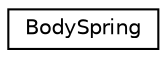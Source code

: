 digraph G
{
  edge [fontname="Helvetica",fontsize="10",labelfontname="Helvetica",labelfontsize="10"];
  node [fontname="Helvetica",fontsize="10",shape=record];
  rankdir=LR;
  Node1 [label="BodySpring",height=0.2,width=0.4,color="black", fillcolor="white", style="filled",URL="$d0/d23/structBodySpring.html"];
}
